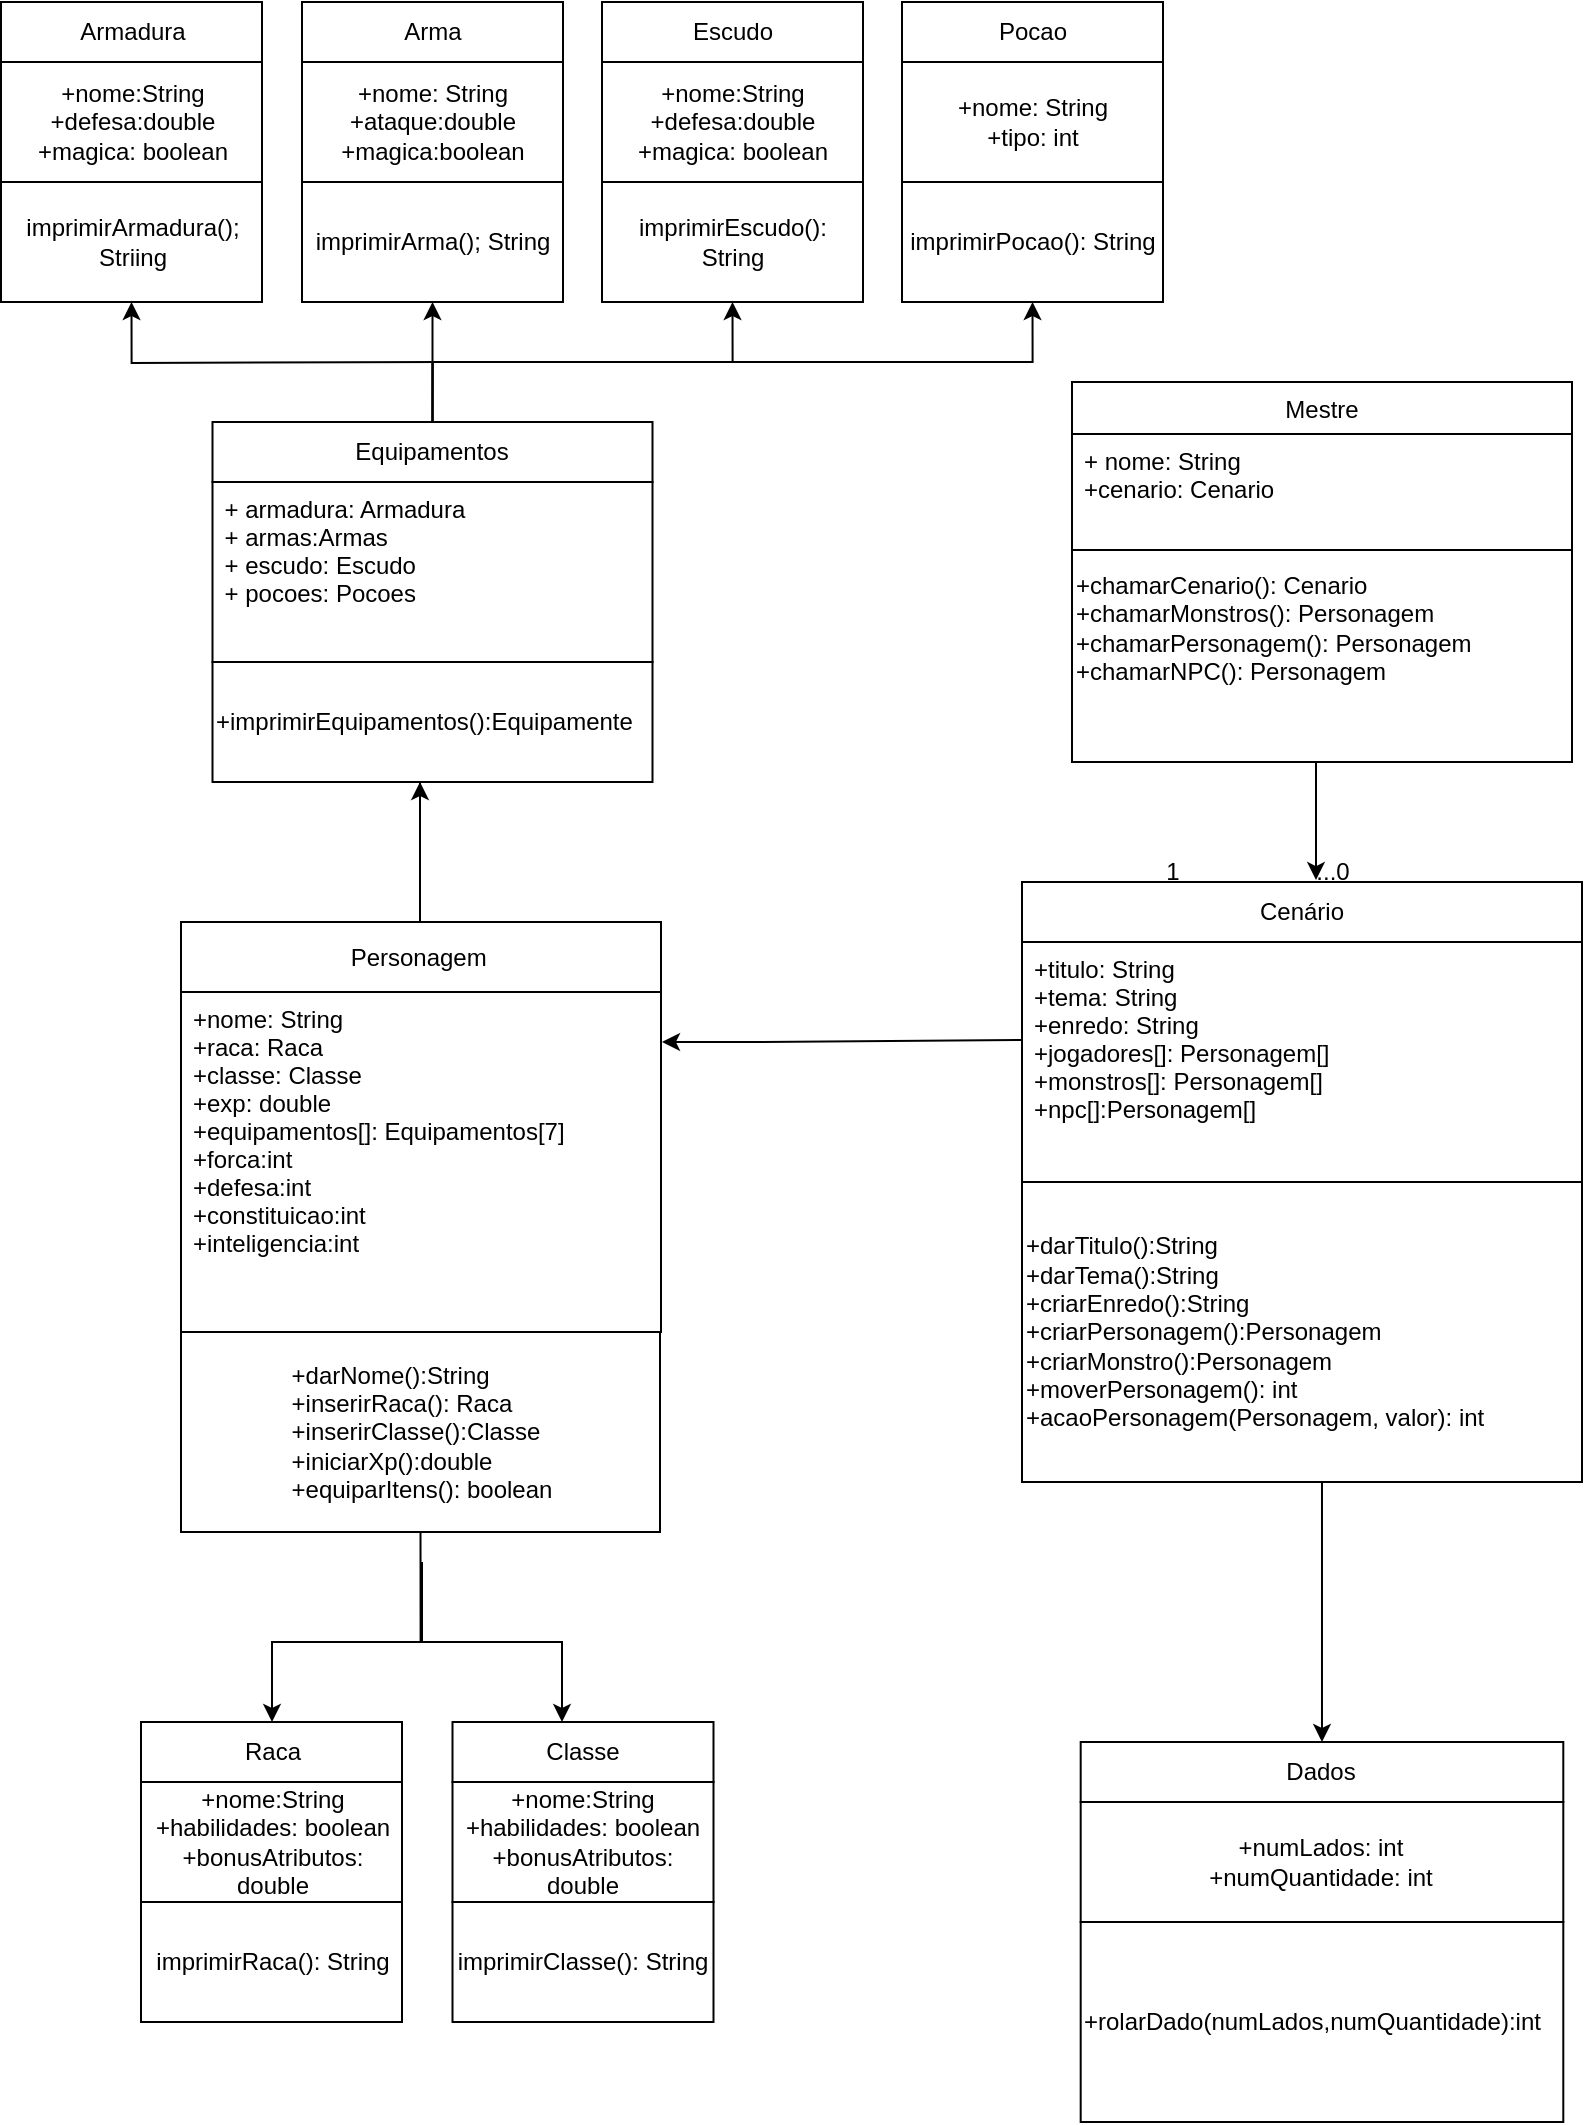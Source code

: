 <mxfile version="20.4.0" type="github">
  <diagram id="C5RBs43oDa-KdzZeNtuy" name="Page-1">
    <mxGraphModel dx="868" dy="520" grid="1" gridSize="10" guides="1" tooltips="1" connect="1" arrows="1" fold="1" page="1" pageScale="1" pageWidth="827" pageHeight="1169" math="0" shadow="0">
      <root>
        <mxCell id="WIyWlLk6GJQsqaUBKTNV-0" />
        <mxCell id="WIyWlLk6GJQsqaUBKTNV-1" parent="WIyWlLk6GJQsqaUBKTNV-0" />
        <mxCell id="zkfFHV4jXpPFQw0GAbJ--17" value="Mestre" style="swimlane;fontStyle=0;align=center;verticalAlign=top;childLayout=stackLayout;horizontal=1;startSize=26;horizontalStack=0;resizeParent=1;resizeLast=0;collapsible=1;marginBottom=0;rounded=0;shadow=0;strokeWidth=1;" parent="WIyWlLk6GJQsqaUBKTNV-1" vertex="1">
          <mxGeometry x="545" y="200" width="250" height="190" as="geometry">
            <mxRectangle x="550" y="140" width="160" height="26" as="alternateBounds" />
          </mxGeometry>
        </mxCell>
        <mxCell id="zkfFHV4jXpPFQw0GAbJ--18" value="+ nome: String&#xa;+cenario: Cenario&#xa;&#xa; " style="text;align=left;verticalAlign=top;spacingLeft=4;spacingRight=4;overflow=hidden;rotatable=0;points=[[0,0.5],[1,0.5]];portConstraint=eastwest;" parent="zkfFHV4jXpPFQw0GAbJ--17" vertex="1">
          <mxGeometry y="26" width="250" height="54" as="geometry" />
        </mxCell>
        <mxCell id="zkfFHV4jXpPFQw0GAbJ--23" value="" style="line;html=1;strokeWidth=1;align=left;verticalAlign=middle;spacingTop=-1;spacingLeft=3;spacingRight=3;rotatable=0;labelPosition=right;points=[];portConstraint=eastwest;" parent="zkfFHV4jXpPFQw0GAbJ--17" vertex="1">
          <mxGeometry y="80" width="250" height="8" as="geometry" />
        </mxCell>
        <mxCell id="aQi3MAtJLsASPVlaxSXh-14" value="+chamarCenario(): Cenario&lt;br&gt;+chamarMonstros(): Personagem&lt;br&gt;+chamarPersonagem(): Personagem&lt;br&gt;+chamarNPC(): Personagem&lt;br&gt;" style="text;html=1;align=left;verticalAlign=middle;resizable=0;points=[];autosize=1;strokeColor=none;fillColor=none;" parent="zkfFHV4jXpPFQw0GAbJ--17" vertex="1">
          <mxGeometry y="88" width="250" height="70" as="geometry" />
        </mxCell>
        <mxCell id="aQi3MAtJLsASPVlaxSXh-3" value="Cenário" style="rounded=0;whiteSpace=wrap;html=1;" parent="WIyWlLk6GJQsqaUBKTNV-1" vertex="1">
          <mxGeometry x="520" y="450" width="280" height="30" as="geometry" />
        </mxCell>
        <mxCell id="aQi3MAtJLsASPVlaxSXh-4" value="" style="rounded=0;whiteSpace=wrap;html=1;" parent="WIyWlLk6GJQsqaUBKTNV-1" vertex="1">
          <mxGeometry x="520" y="480" width="280" height="120" as="geometry" />
        </mxCell>
        <mxCell id="aqDDlLiModhRZFDufuGG-38" style="edgeStyle=orthogonalEdgeStyle;rounded=0;orthogonalLoop=1;jettySize=auto;html=1;entryX=0.5;entryY=1;entryDx=0;entryDy=0;" parent="WIyWlLk6GJQsqaUBKTNV-1" target="aqDDlLiModhRZFDufuGG-5" edge="1">
          <mxGeometry relative="1" as="geometry">
            <mxPoint x="230" y="190" as="sourcePoint" />
          </mxGeometry>
        </mxCell>
        <mxCell id="aqDDlLiModhRZFDufuGG-39" style="edgeStyle=orthogonalEdgeStyle;rounded=0;orthogonalLoop=1;jettySize=auto;html=1;exitX=0.5;exitY=0;exitDx=0;exitDy=0;entryX=0.5;entryY=1;entryDx=0;entryDy=0;" parent="WIyWlLk6GJQsqaUBKTNV-1" source="aQi3MAtJLsASPVlaxSXh-6" target="aqDDlLiModhRZFDufuGG-8" edge="1">
          <mxGeometry relative="1" as="geometry">
            <mxPoint x="220" y="170" as="targetPoint" />
            <mxPoint x="370" y="190" as="sourcePoint" />
          </mxGeometry>
        </mxCell>
        <mxCell id="aqDDlLiModhRZFDufuGG-40" style="edgeStyle=orthogonalEdgeStyle;rounded=0;orthogonalLoop=1;jettySize=auto;html=1;exitX=0.5;exitY=0;exitDx=0;exitDy=0;entryX=0.5;entryY=1;entryDx=0;entryDy=0;" parent="WIyWlLk6GJQsqaUBKTNV-1" source="aQi3MAtJLsASPVlaxSXh-6" target="aqDDlLiModhRZFDufuGG-11" edge="1">
          <mxGeometry relative="1" as="geometry" />
        </mxCell>
        <mxCell id="aqDDlLiModhRZFDufuGG-41" style="edgeStyle=orthogonalEdgeStyle;rounded=0;orthogonalLoop=1;jettySize=auto;html=1;exitX=0.5;exitY=0;exitDx=0;exitDy=0;entryX=0.5;entryY=1;entryDx=0;entryDy=0;" parent="WIyWlLk6GJQsqaUBKTNV-1" source="aQi3MAtJLsASPVlaxSXh-6" target="aqDDlLiModhRZFDufuGG-37" edge="1">
          <mxGeometry relative="1" as="geometry" />
        </mxCell>
        <mxCell id="aQi3MAtJLsASPVlaxSXh-6" value="Equipamentos" style="rounded=0;whiteSpace=wrap;html=1;" parent="WIyWlLk6GJQsqaUBKTNV-1" vertex="1">
          <mxGeometry x="115.25" y="220" width="220" height="30" as="geometry" />
        </mxCell>
        <mxCell id="aQi3MAtJLsASPVlaxSXh-7" style="edgeStyle=orthogonalEdgeStyle;rounded=0;orthogonalLoop=1;jettySize=auto;html=1;exitX=0.5;exitY=1;exitDx=0;exitDy=0;" parent="WIyWlLk6GJQsqaUBKTNV-1" edge="1">
          <mxGeometry relative="1" as="geometry">
            <mxPoint x="339.5" y="665" as="sourcePoint" />
            <mxPoint x="339.5" y="665" as="targetPoint" />
          </mxGeometry>
        </mxCell>
        <mxCell id="aqDDlLiModhRZFDufuGG-34" style="edgeStyle=orthogonalEdgeStyle;rounded=0;orthogonalLoop=1;jettySize=auto;html=1;exitX=0.5;exitY=1;exitDx=0;exitDy=0;entryX=0.5;entryY=0;entryDx=0;entryDy=0;" parent="WIyWlLk6GJQsqaUBKTNV-1" source="aQi3MAtJLsASPVlaxSXh-8" target="aqDDlLiModhRZFDufuGG-31" edge="1">
          <mxGeometry relative="1" as="geometry">
            <mxPoint x="630" y="740" as="targetPoint" />
            <Array as="points">
              <mxPoint x="670" y="620" />
            </Array>
          </mxGeometry>
        </mxCell>
        <mxCell id="aQi3MAtJLsASPVlaxSXh-8" value="" style="rounded=0;whiteSpace=wrap;html=1;" parent="WIyWlLk6GJQsqaUBKTNV-1" vertex="1">
          <mxGeometry x="520" y="600" width="280" height="150" as="geometry" />
        </mxCell>
        <mxCell id="aQi3MAtJLsASPVlaxSXh-9" value="" style="rounded=0;whiteSpace=wrap;html=1;" parent="WIyWlLk6GJQsqaUBKTNV-1" vertex="1">
          <mxGeometry x="115.25" y="250" width="220" height="90" as="geometry" />
        </mxCell>
        <mxCell id="aQi3MAtJLsASPVlaxSXh-10" value="+imprimirEquipamentos():Equipamente" style="rounded=0;whiteSpace=wrap;html=1;align=left;" parent="WIyWlLk6GJQsqaUBKTNV-1" vertex="1">
          <mxGeometry x="115.25" y="340" width="220" height="60" as="geometry" />
        </mxCell>
        <mxCell id="aQi3MAtJLsASPVlaxSXh-18" value="Personagem&amp;nbsp;" style="rounded=0;whiteSpace=wrap;html=1;" parent="WIyWlLk6GJQsqaUBKTNV-1" vertex="1">
          <mxGeometry x="99.5" y="470" width="240" height="35" as="geometry" />
        </mxCell>
        <mxCell id="aqDDlLiModhRZFDufuGG-27" style="edgeStyle=orthogonalEdgeStyle;rounded=0;orthogonalLoop=1;jettySize=auto;html=1;" parent="WIyWlLk6GJQsqaUBKTNV-1" edge="1">
          <mxGeometry relative="1" as="geometry">
            <mxPoint x="220" y="790" as="sourcePoint" />
            <Array as="points">
              <mxPoint x="220" y="830" />
              <mxPoint x="290" y="830" />
            </Array>
            <mxPoint x="290" y="870" as="targetPoint" />
          </mxGeometry>
        </mxCell>
        <mxCell id="aqDDlLiModhRZFDufuGG-28" style="edgeStyle=orthogonalEdgeStyle;rounded=0;orthogonalLoop=1;jettySize=auto;html=1;exitX=0.5;exitY=1;exitDx=0;exitDy=0;" parent="WIyWlLk6GJQsqaUBKTNV-1" source="aQi3MAtJLsASPVlaxSXh-19" target="aqDDlLiModhRZFDufuGG-16" edge="1">
          <mxGeometry relative="1" as="geometry">
            <Array as="points">
              <mxPoint x="219" y="830" />
              <mxPoint x="145" y="830" />
            </Array>
          </mxGeometry>
        </mxCell>
        <mxCell id="aQi3MAtJLsASPVlaxSXh-19" value="&lt;div style=&quot;text-align: left;&quot;&gt;&lt;span style=&quot;background-color: initial;&quot;&gt;+darNome():String&lt;/span&gt;&lt;/div&gt;&lt;div style=&quot;text-align: left;&quot;&gt;&lt;span style=&quot;background-color: initial;&quot;&gt;+inserirRaca(): Raca&lt;/span&gt;&lt;/div&gt;&lt;div style=&quot;text-align: left;&quot;&gt;&lt;span style=&quot;background-color: initial;&quot;&gt;+inserirClasse():Classe&lt;/span&gt;&lt;/div&gt;&lt;div style=&quot;text-align: left;&quot;&gt;&lt;span style=&quot;background-color: initial;&quot;&gt;+iniciarXp():double&lt;/span&gt;&lt;/div&gt;&lt;div style=&quot;text-align: left;&quot;&gt;&lt;span style=&quot;background-color: initial;&quot;&gt;+equiparItens(): boolean&lt;/span&gt;&lt;/div&gt;" style="rounded=0;whiteSpace=wrap;html=1;" parent="WIyWlLk6GJQsqaUBKTNV-1" vertex="1">
          <mxGeometry x="99.5" y="675" width="239.5" height="100" as="geometry" />
        </mxCell>
        <mxCell id="aQi3MAtJLsASPVlaxSXh-20" value="" style="rounded=0;whiteSpace=wrap;html=1;" parent="WIyWlLk6GJQsqaUBKTNV-1" vertex="1">
          <mxGeometry x="99.5" y="505" width="240" height="170" as="geometry" />
        </mxCell>
        <mxCell id="aQi3MAtJLsASPVlaxSXh-21" value="+nome: String&#xa;+raca: Raca&#xa;+classe: Classe&#xa;+exp: double&#xa;+equipamentos[]: Equipamentos[7]&#xa;+forca:int&#xa;+defesa:int&#xa;+constituicao:int&#xa;+inteligencia:int&#xa;&#xa;&#xa;&#xa;&#xa;" style="text;align=left;verticalAlign=top;spacingLeft=4;spacingRight=4;overflow=hidden;rotatable=0;points=[[0,0.5],[1,0.5]];portConstraint=eastwest;" parent="WIyWlLk6GJQsqaUBKTNV-1" vertex="1">
          <mxGeometry x="99.5" y="505" width="240" height="160" as="geometry" />
        </mxCell>
        <mxCell id="aQi3MAtJLsASPVlaxSXh-22" value="+ armadura: Armadura&#xa;+ armas:Armas&#xa;+ escudo: Escudo&#xa;+ pocoes: Pocoes&#xa;&#xa;&#xa; " style="text;align=left;verticalAlign=top;spacingLeft=4;spacingRight=4;overflow=hidden;rotatable=0;points=[[0,0.5],[1,0.5]];portConstraint=eastwest;" parent="WIyWlLk6GJQsqaUBKTNV-1" vertex="1">
          <mxGeometry x="115.25" y="250" width="134.75" height="70" as="geometry" />
        </mxCell>
        <mxCell id="aQi3MAtJLsASPVlaxSXh-23" value="+titulo: String&#xa;+tema: String&#xa;+enredo: String&#xa;+jogadores[]: Personagem[]&#xa;+monstros[]: Personagem[]&#xa;+npc[]:Personagem[]&#xa;" style="text;align=left;verticalAlign=top;spacingLeft=4;spacingRight=4;overflow=hidden;rotatable=0;points=[[0,0.5],[1,0.5]];portConstraint=eastwest;" parent="WIyWlLk6GJQsqaUBKTNV-1" vertex="1">
          <mxGeometry x="520" y="480" width="280" height="110" as="geometry" />
        </mxCell>
        <mxCell id="aQi3MAtJLsASPVlaxSXh-24" value="...0" style="text;html=1;align=center;verticalAlign=middle;resizable=0;points=[];autosize=1;strokeColor=none;fillColor=none;" parent="WIyWlLk6GJQsqaUBKTNV-1" vertex="1">
          <mxGeometry x="655" y="430" width="40" height="30" as="geometry" />
        </mxCell>
        <mxCell id="aQi3MAtJLsASPVlaxSXh-25" value="1" style="text;html=1;align=center;verticalAlign=middle;resizable=0;points=[];autosize=1;strokeColor=none;fillColor=none;" parent="WIyWlLk6GJQsqaUBKTNV-1" vertex="1">
          <mxGeometry x="580" y="430" width="30" height="30" as="geometry" />
        </mxCell>
        <mxCell id="aQi3MAtJLsASPVlaxSXh-28" value="" style="endArrow=classic;html=1;rounded=0;entryX=0.525;entryY=-0.033;entryDx=0;entryDy=0;entryPerimeter=0;" parent="WIyWlLk6GJQsqaUBKTNV-1" target="aQi3MAtJLsASPVlaxSXh-3" edge="1">
          <mxGeometry width="50" height="50" relative="1" as="geometry">
            <mxPoint x="667" y="390" as="sourcePoint" />
            <mxPoint x="664.5" y="440" as="targetPoint" />
            <Array as="points" />
          </mxGeometry>
        </mxCell>
        <mxCell id="aQi3MAtJLsASPVlaxSXh-29" value="" style="endArrow=classic;html=1;rounded=0;" parent="WIyWlLk6GJQsqaUBKTNV-1" edge="1">
          <mxGeometry width="50" height="50" relative="1" as="geometry">
            <mxPoint x="219" y="400" as="sourcePoint" />
            <mxPoint x="219" y="400" as="targetPoint" />
            <Array as="points">
              <mxPoint x="219" y="470" />
            </Array>
          </mxGeometry>
        </mxCell>
        <mxCell id="aQi3MAtJLsASPVlaxSXh-30" value="" style="endArrow=classic;html=1;rounded=0;exitX=0;exitY=0.445;exitDx=0;exitDy=0;exitPerimeter=0;" parent="WIyWlLk6GJQsqaUBKTNV-1" source="aQi3MAtJLsASPVlaxSXh-23" edge="1">
          <mxGeometry width="50" height="50" relative="1" as="geometry">
            <mxPoint x="489" y="530" as="sourcePoint" />
            <mxPoint x="340" y="530" as="targetPoint" />
            <Array as="points">
              <mxPoint x="389" y="530" />
            </Array>
          </mxGeometry>
        </mxCell>
        <mxCell id="aQi3MAtJLsASPVlaxSXh-32" value="+darTitulo():String&lt;br&gt;+darTema():String&lt;br&gt;+criarEnredo():String&lt;br&gt;+criarPersonagem():Personagem&lt;br&gt;+criarMonstro():Personagem&lt;br&gt;+moverPersonagem(): int&lt;br&gt;+acaoPersonagem(Personagem, valor): int&lt;br&gt;" style="text;html=1;align=left;verticalAlign=middle;resizable=0;points=[];autosize=1;strokeColor=none;fillColor=none;" parent="WIyWlLk6GJQsqaUBKTNV-1" vertex="1">
          <mxGeometry x="520" y="620" width="250" height="110" as="geometry" />
        </mxCell>
        <mxCell id="aqDDlLiModhRZFDufuGG-1" value="Armadura" style="rounded=0;whiteSpace=wrap;html=1;" parent="WIyWlLk6GJQsqaUBKTNV-1" vertex="1">
          <mxGeometry x="9.5" y="10" width="130.5" height="30" as="geometry" />
        </mxCell>
        <mxCell id="aqDDlLiModhRZFDufuGG-2" value="+nome:String&lt;br&gt;+defesa:double&lt;br&gt;+magica: boolean" style="rounded=0;whiteSpace=wrap;html=1;" parent="WIyWlLk6GJQsqaUBKTNV-1" vertex="1">
          <mxGeometry x="9.5" y="40" width="130.5" height="60" as="geometry" />
        </mxCell>
        <mxCell id="aqDDlLiModhRZFDufuGG-5" value="imprimirArmadura(); Striing" style="rounded=0;whiteSpace=wrap;html=1;" parent="WIyWlLk6GJQsqaUBKTNV-1" vertex="1">
          <mxGeometry x="9.5" y="100" width="130.5" height="60" as="geometry" />
        </mxCell>
        <mxCell id="aqDDlLiModhRZFDufuGG-6" value="Arma" style="rounded=0;whiteSpace=wrap;html=1;" parent="WIyWlLk6GJQsqaUBKTNV-1" vertex="1">
          <mxGeometry x="160" y="10" width="130.5" height="30" as="geometry" />
        </mxCell>
        <mxCell id="aqDDlLiModhRZFDufuGG-7" value="+nome: String&lt;br&gt;+ataque:double&lt;br&gt;+magica:boolean" style="rounded=0;whiteSpace=wrap;html=1;" parent="WIyWlLk6GJQsqaUBKTNV-1" vertex="1">
          <mxGeometry x="160" y="40" width="130.5" height="60" as="geometry" />
        </mxCell>
        <mxCell id="aqDDlLiModhRZFDufuGG-8" value="imprimirArma(); String" style="rounded=0;whiteSpace=wrap;html=1;" parent="WIyWlLk6GJQsqaUBKTNV-1" vertex="1">
          <mxGeometry x="160" y="100" width="130.5" height="60" as="geometry" />
        </mxCell>
        <mxCell id="aqDDlLiModhRZFDufuGG-9" value="Escudo" style="rounded=0;whiteSpace=wrap;html=1;" parent="WIyWlLk6GJQsqaUBKTNV-1" vertex="1">
          <mxGeometry x="310" y="10" width="130.5" height="30" as="geometry" />
        </mxCell>
        <mxCell id="aqDDlLiModhRZFDufuGG-10" value="+nome:String&lt;br&gt;+defesa:double&lt;br&gt;+magica: boolean" style="rounded=0;whiteSpace=wrap;html=1;" parent="WIyWlLk6GJQsqaUBKTNV-1" vertex="1">
          <mxGeometry x="310" y="40" width="130.5" height="60" as="geometry" />
        </mxCell>
        <mxCell id="aqDDlLiModhRZFDufuGG-11" value="imprimirEscudo(): &lt;br&gt;String" style="rounded=0;whiteSpace=wrap;html=1;" parent="WIyWlLk6GJQsqaUBKTNV-1" vertex="1">
          <mxGeometry x="310" y="100" width="130.5" height="60" as="geometry" />
        </mxCell>
        <mxCell id="aqDDlLiModhRZFDufuGG-16" value="Raca" style="rounded=0;whiteSpace=wrap;html=1;" parent="WIyWlLk6GJQsqaUBKTNV-1" vertex="1">
          <mxGeometry x="79.5" y="870" width="130.5" height="30" as="geometry" />
        </mxCell>
        <mxCell id="aqDDlLiModhRZFDufuGG-17" value="+nome:String&lt;br&gt;+habilidades: boolean&lt;br&gt;&lt;span style=&quot;text-align: left;&quot;&gt;+bonusAtributos: double&lt;/span&gt;" style="rounded=0;whiteSpace=wrap;html=1;" parent="WIyWlLk6GJQsqaUBKTNV-1" vertex="1">
          <mxGeometry x="79.5" y="900" width="130.5" height="60" as="geometry" />
        </mxCell>
        <mxCell id="aqDDlLiModhRZFDufuGG-18" value="imprimirRaca(): String" style="rounded=0;whiteSpace=wrap;html=1;" parent="WIyWlLk6GJQsqaUBKTNV-1" vertex="1">
          <mxGeometry x="79.5" y="960" width="130.5" height="60" as="geometry" />
        </mxCell>
        <mxCell id="aqDDlLiModhRZFDufuGG-19" value="Classe" style="rounded=0;whiteSpace=wrap;html=1;" parent="WIyWlLk6GJQsqaUBKTNV-1" vertex="1">
          <mxGeometry x="235.25" y="870" width="130.5" height="30" as="geometry" />
        </mxCell>
        <mxCell id="aqDDlLiModhRZFDufuGG-20" value="+nome:String&lt;br&gt;+habilidades: boolean&lt;br&gt;&lt;span style=&quot;text-align: left;&quot;&gt;+bonusAtributos: double&lt;/span&gt;" style="rounded=0;whiteSpace=wrap;html=1;" parent="WIyWlLk6GJQsqaUBKTNV-1" vertex="1">
          <mxGeometry x="235.25" y="900" width="130.5" height="60" as="geometry" />
        </mxCell>
        <mxCell id="aqDDlLiModhRZFDufuGG-21" value="imprimirClasse(): String" style="rounded=0;whiteSpace=wrap;html=1;" parent="WIyWlLk6GJQsqaUBKTNV-1" vertex="1">
          <mxGeometry x="235.25" y="960" width="130.5" height="60" as="geometry" />
        </mxCell>
        <mxCell id="aqDDlLiModhRZFDufuGG-31" value="Dados" style="rounded=0;whiteSpace=wrap;html=1;" parent="WIyWlLk6GJQsqaUBKTNV-1" vertex="1">
          <mxGeometry x="549.34" y="880" width="241.31" height="30" as="geometry" />
        </mxCell>
        <mxCell id="aqDDlLiModhRZFDufuGG-32" value="+numLados: int&lt;br&gt;+numQuantidade: int&lt;br&gt;" style="rounded=0;whiteSpace=wrap;html=1;" parent="WIyWlLk6GJQsqaUBKTNV-1" vertex="1">
          <mxGeometry x="549.34" y="910" width="241.31" height="60" as="geometry" />
        </mxCell>
        <mxCell id="aqDDlLiModhRZFDufuGG-33" value="+rolarDado(numLados,numQuantidade):int" style="rounded=0;whiteSpace=wrap;html=1;align=left;" parent="WIyWlLk6GJQsqaUBKTNV-1" vertex="1">
          <mxGeometry x="549.34" y="970" width="241.31" height="100" as="geometry" />
        </mxCell>
        <mxCell id="aqDDlLiModhRZFDufuGG-35" value="Pocao" style="rounded=0;whiteSpace=wrap;html=1;" parent="WIyWlLk6GJQsqaUBKTNV-1" vertex="1">
          <mxGeometry x="460" y="10" width="130.5" height="30" as="geometry" />
        </mxCell>
        <mxCell id="aqDDlLiModhRZFDufuGG-36" value="+nome: String&lt;br&gt;+tipo: int&lt;br&gt;" style="rounded=0;whiteSpace=wrap;html=1;" parent="WIyWlLk6GJQsqaUBKTNV-1" vertex="1">
          <mxGeometry x="460" y="40" width="130.5" height="60" as="geometry" />
        </mxCell>
        <mxCell id="aqDDlLiModhRZFDufuGG-37" value="imprimirPocao(): String" style="rounded=0;whiteSpace=wrap;html=1;" parent="WIyWlLk6GJQsqaUBKTNV-1" vertex="1">
          <mxGeometry x="460" y="100" width="130.5" height="60" as="geometry" />
        </mxCell>
      </root>
    </mxGraphModel>
  </diagram>
</mxfile>
